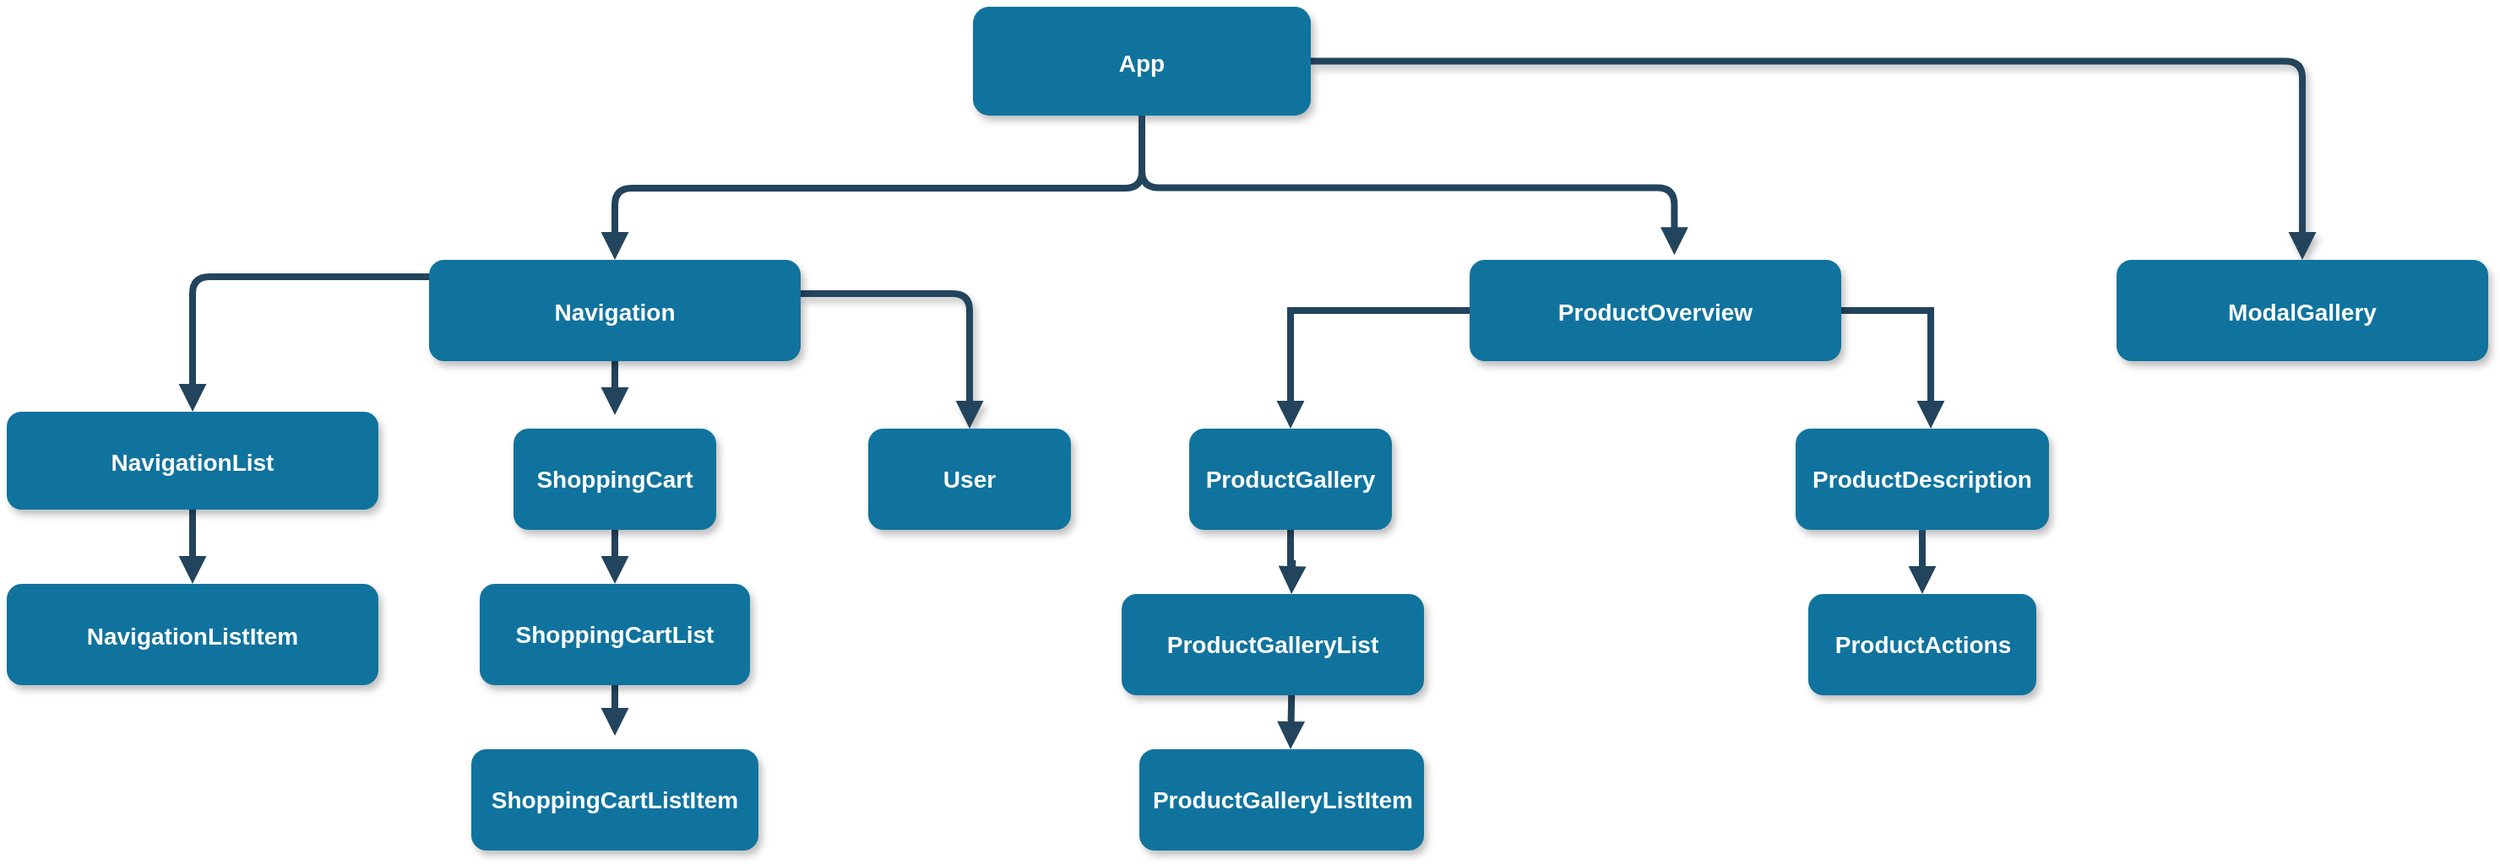 <mxfile version="21.1.2" type="device">
  <diagram name="Page-1" id="97916047-d0de-89f5-080d-49f4d83e522f">
    <mxGraphModel dx="1468" dy="942" grid="1" gridSize="10" guides="1" tooltips="1" connect="1" arrows="1" fold="1" page="1" pageScale="1.5" pageWidth="1169" pageHeight="827" background="none" math="0" shadow="0">
      <root>
        <mxCell id="0" />
        <mxCell id="1" parent="0" />
        <mxCell id="wfQN2HbRyZ9VnJTfPjWH-97" style="edgeStyle=orthogonalEdgeStyle;rounded=1;hachureGap=4;orthogonalLoop=1;jettySize=auto;html=1;fontFamily=Architects Daughter;fontSource=https%3A%2F%2Ffonts.googleapis.com%2Fcss%3Ffamily%3DArchitects%2BDaughter;fontSize=16;strokeColor=#23445D;strokeWidth=4;shadow=1;endArrow=block;endFill=1;" parent="1" source="2" target="wfQN2HbRyZ9VnJTfPjWH-98" edge="1">
          <mxGeometry relative="1" as="geometry">
            <mxPoint x="1390" y="290" as="targetPoint" />
          </mxGeometry>
        </mxCell>
        <mxCell id="2" value="App" style="rounded=1;fillColor=#10739E;strokeColor=none;shadow=1;gradientColor=none;fontStyle=1;fontColor=#FFFFFF;fontSize=14;" parent="1" vertex="1">
          <mxGeometry x="682" y="200" width="200" height="64.5" as="geometry" />
        </mxCell>
        <mxCell id="wfQN2HbRyZ9VnJTfPjWH-60" style="rounded=1;orthogonalLoop=1;jettySize=auto;html=1;strokeColor=#23445D;strokeWidth=4;edgeStyle=elbowEdgeStyle;endArrow=block;endFill=1;" parent="1" source="3" edge="1">
          <mxGeometry relative="1" as="geometry">
            <mxPoint x="220" y="440" as="targetPoint" />
            <Array as="points">
              <mxPoint x="220" y="360" />
              <mxPoint x="230" y="380" />
              <mxPoint x="230" y="430" />
              <mxPoint x="220" y="370" />
            </Array>
          </mxGeometry>
        </mxCell>
        <mxCell id="wfQN2HbRyZ9VnJTfPjWH-71" value="" style="rounded=1;orthogonalLoop=1;jettySize=auto;html=1;strokeColor=#23445D;strokeWidth=4;edgeStyle=elbowEdgeStyle;endArrow=block;endFill=1;" parent="1" source="3" edge="1">
          <mxGeometry relative="1" as="geometry">
            <mxPoint x="470" y="442" as="targetPoint" />
          </mxGeometry>
        </mxCell>
        <mxCell id="ad89Um5FW_GDnBtG6N6N-29" style="edgeStyle=elbowEdgeStyle;rounded=1;hachureGap=4;orthogonalLoop=1;jettySize=auto;html=1;fontFamily=Architects Daughter;fontSource=https%3A%2F%2Ffonts.googleapis.com%2Fcss%3Ffamily%3DArchitects%2BDaughter;fontSize=16;strokeColor=#23445D;strokeWidth=4;endArrow=block;endFill=1;shadow=1;entryX=0.5;entryY=0;entryDx=0;entryDy=0;" edge="1" parent="1" source="3" target="ad89Um5FW_GDnBtG6N6N-30">
          <mxGeometry relative="1" as="geometry">
            <mxPoint x="680" y="430" as="targetPoint" />
            <Array as="points">
              <mxPoint x="680" y="370" />
            </Array>
          </mxGeometry>
        </mxCell>
        <mxCell id="3" value="Navigation" style="rounded=1;fillColor=#10739E;strokeColor=none;shadow=1;gradientColor=none;fontStyle=1;fontColor=#FFFFFF;fontSize=14;" parent="1" vertex="1">
          <mxGeometry x="360" y="350" width="220" height="60" as="geometry" />
        </mxCell>
        <mxCell id="29" value="" style="edgeStyle=orthogonalEdgeStyle;elbow=vertical;strokeWidth=4;endArrow=block;endFill=1;fontStyle=1;strokeColor=#23445D;entryX=0.551;entryY=-0.049;entryDx=0;entryDy=0;entryPerimeter=0;exitX=0.5;exitY=1;exitDx=0;exitDy=0;" parent="1" source="2" target="wfQN2HbRyZ9VnJTfPjWH-58" edge="1">
          <mxGeometry x="22" y="165.5" width="100" height="100" as="geometry">
            <mxPoint x="786" y="270" as="sourcePoint" />
            <mxPoint x="772" y="340" as="targetPoint" />
          </mxGeometry>
        </mxCell>
        <mxCell id="wfQN2HbRyZ9VnJTfPjWH-57" value="" style="edgeStyle=elbowEdgeStyle;strokeWidth=4;endArrow=block;endFill=1;fontStyle=1;strokeColor=#23445D;elbow=vertical;" parent="1" source="2" edge="1">
          <mxGeometry x="22" y="185.5" width="100" height="100" as="geometry">
            <mxPoint x="770" y="270" as="sourcePoint" />
            <mxPoint x="470" y="350" as="targetPoint" />
          </mxGeometry>
        </mxCell>
        <mxCell id="wfQN2HbRyZ9VnJTfPjWH-85" value="" style="edgeStyle=orthogonalEdgeStyle;rounded=0;orthogonalLoop=1;jettySize=auto;html=1;endArrow=block;endFill=1;strokeColor=#23445D;strokeWidth=4;" parent="1" source="wfQN2HbRyZ9VnJTfPjWH-58" target="wfQN2HbRyZ9VnJTfPjWH-84" edge="1">
          <mxGeometry relative="1" as="geometry" />
        </mxCell>
        <mxCell id="wfQN2HbRyZ9VnJTfPjWH-92" style="edgeStyle=orthogonalEdgeStyle;rounded=0;orthogonalLoop=1;jettySize=auto;html=1;endArrow=block;endFill=1;strokeColor=#23445D;strokeWidth=4;" parent="1" source="wfQN2HbRyZ9VnJTfPjWH-58" edge="1">
          <mxGeometry relative="1" as="geometry">
            <mxPoint x="1249" y="450" as="targetPoint" />
            <Array as="points">
              <mxPoint x="1249" y="380" />
            </Array>
          </mxGeometry>
        </mxCell>
        <mxCell id="wfQN2HbRyZ9VnJTfPjWH-58" value="ProductOverview" style="rounded=1;fillColor=#10739E;strokeColor=none;shadow=1;gradientColor=none;fontStyle=1;fontColor=#FFFFFF;fontSize=14;" parent="1" vertex="1">
          <mxGeometry x="976" y="350" width="220" height="60" as="geometry" />
        </mxCell>
        <mxCell id="wfQN2HbRyZ9VnJTfPjWH-69" value="" style="rounded=1;orthogonalLoop=1;jettySize=auto;html=1;strokeColor=#23445D;strokeWidth=4;edgeStyle=elbowEdgeStyle;endArrow=block;endFill=1;" parent="1" source="wfQN2HbRyZ9VnJTfPjWH-64" target="wfQN2HbRyZ9VnJTfPjWH-66" edge="1">
          <mxGeometry relative="1" as="geometry">
            <Array as="points">
              <mxPoint x="220" y="520" />
            </Array>
          </mxGeometry>
        </mxCell>
        <mxCell id="wfQN2HbRyZ9VnJTfPjWH-64" value="NavigationList" style="rounded=1;fillColor=#10739E;strokeColor=none;shadow=1;gradientColor=none;fontStyle=1;fontColor=#FFFFFF;fontSize=14;" parent="1" vertex="1">
          <mxGeometry x="110" y="440" width="220" height="58" as="geometry" />
        </mxCell>
        <mxCell id="wfQN2HbRyZ9VnJTfPjWH-66" value="NavigationListItem" style="rounded=1;fillColor=#10739E;strokeColor=none;shadow=1;gradientColor=none;fontStyle=1;fontColor=#FFFFFF;fontSize=14;" parent="1" vertex="1">
          <mxGeometry x="110" y="542" width="220" height="60" as="geometry" />
        </mxCell>
        <mxCell id="wfQN2HbRyZ9VnJTfPjWH-80" value="" style="rounded=1;orthogonalLoop=1;jettySize=auto;html=1;strokeColor=#23445D;strokeWidth=4;edgeStyle=elbowEdgeStyle;endArrow=block;endFill=1;" parent="1" source="wfQN2HbRyZ9VnJTfPjWH-77" target="wfQN2HbRyZ9VnJTfPjWH-79" edge="1">
          <mxGeometry relative="1" as="geometry" />
        </mxCell>
        <mxCell id="wfQN2HbRyZ9VnJTfPjWH-77" value="ShoppingCart" style="whiteSpace=wrap;html=1;fontSize=14;fillColor=#10739E;strokeColor=none;fontColor=#FFFFFF;rounded=1;shadow=1;gradientColor=none;fontStyle=1;" parent="1" vertex="1">
          <mxGeometry x="410" y="450" width="120" height="60" as="geometry" />
        </mxCell>
        <mxCell id="wfQN2HbRyZ9VnJTfPjWH-82" value="" style="rounded=1;orthogonalLoop=1;jettySize=auto;html=1;strokeColor=#23445D;strokeWidth=4;edgeStyle=elbowEdgeStyle;endArrow=block;endFill=1;" parent="1" source="wfQN2HbRyZ9VnJTfPjWH-79" edge="1">
          <mxGeometry relative="1" as="geometry">
            <mxPoint x="470" y="632" as="targetPoint" />
          </mxGeometry>
        </mxCell>
        <mxCell id="wfQN2HbRyZ9VnJTfPjWH-79" value="ShoppingCartList" style="whiteSpace=wrap;html=1;fontSize=14;fillColor=#10739E;strokeColor=none;fontColor=#FFFFFF;rounded=1;shadow=1;gradientColor=none;fontStyle=1;" parent="1" vertex="1">
          <mxGeometry x="390" y="542" width="160" height="60" as="geometry" />
        </mxCell>
        <mxCell id="wfQN2HbRyZ9VnJTfPjWH-81" value="ShoppingCartListItem" style="whiteSpace=wrap;html=1;fontSize=14;fillColor=#10739E;strokeColor=none;fontColor=#FFFFFF;rounded=1;shadow=1;gradientColor=none;fontStyle=1;" parent="1" vertex="1">
          <mxGeometry x="385" y="640" width="170" height="60" as="geometry" />
        </mxCell>
        <mxCell id="wfQN2HbRyZ9VnJTfPjWH-87" value="" style="edgeStyle=orthogonalEdgeStyle;rounded=0;orthogonalLoop=1;jettySize=auto;html=1;endArrow=block;endFill=1;strokeColor=#23445D;strokeWidth=4;" parent="1" source="wfQN2HbRyZ9VnJTfPjWH-84" edge="1">
          <mxGeometry relative="1" as="geometry">
            <mxPoint x="870.6" y="548" as="targetPoint" />
          </mxGeometry>
        </mxCell>
        <mxCell id="wfQN2HbRyZ9VnJTfPjWH-84" value="ProductGallery" style="whiteSpace=wrap;html=1;fontSize=14;fillColor=#10739E;strokeColor=none;fontColor=#FFFFFF;rounded=1;shadow=1;gradientColor=none;fontStyle=1;" parent="1" vertex="1">
          <mxGeometry x="810" y="450" width="120" height="60" as="geometry" />
        </mxCell>
        <mxCell id="wfQN2HbRyZ9VnJTfPjWH-89" value="" style="edgeStyle=orthogonalEdgeStyle;rounded=0;orthogonalLoop=1;jettySize=auto;html=1;endArrow=block;endFill=1;strokeColor=#23445D;strokeWidth=4;" parent="1" edge="1">
          <mxGeometry relative="1" as="geometry">
            <mxPoint x="870.6" y="608" as="sourcePoint" />
            <mxPoint x="870" y="640" as="targetPoint" />
          </mxGeometry>
        </mxCell>
        <mxCell id="wfQN2HbRyZ9VnJTfPjWH-86" value="ProductGalleryList" style="whiteSpace=wrap;html=1;fontSize=14;fillColor=#10739E;strokeColor=none;fontColor=#FFFFFF;rounded=1;shadow=1;gradientColor=none;fontStyle=1;" parent="1" vertex="1">
          <mxGeometry x="770" y="548" width="179" height="60" as="geometry" />
        </mxCell>
        <mxCell id="wfQN2HbRyZ9VnJTfPjWH-88" value="ProductGalleryListItem" style="whiteSpace=wrap;html=1;fontSize=14;fillColor=#10739E;strokeColor=none;fontColor=#FFFFFF;rounded=1;shadow=1;gradientColor=none;fontStyle=1;" parent="1" vertex="1">
          <mxGeometry x="780.5" y="640" width="168.5" height="60" as="geometry" />
        </mxCell>
        <mxCell id="wfQN2HbRyZ9VnJTfPjWH-91" value="ProductActions" style="whiteSpace=wrap;html=1;fontSize=14;fillColor=#10739E;strokeColor=none;fontColor=#FFFFFF;rounded=1;shadow=1;gradientColor=none;fontStyle=1;" parent="1" vertex="1">
          <mxGeometry x="1176.5" y="548" width="135" height="60" as="geometry" />
        </mxCell>
        <mxCell id="wfQN2HbRyZ9VnJTfPjWH-93" value="ProductDescription" style="whiteSpace=wrap;html=1;fontSize=14;fillColor=#10739E;strokeColor=none;fontColor=#FFFFFF;rounded=1;shadow=1;gradientColor=none;fontStyle=1;" parent="1" vertex="1">
          <mxGeometry x="1169" y="450" width="150" height="60" as="geometry" />
        </mxCell>
        <mxCell id="wfQN2HbRyZ9VnJTfPjWH-95" value="" style="edgeStyle=orthogonalEdgeStyle;rounded=0;orthogonalLoop=1;jettySize=auto;html=1;endArrow=block;endFill=1;strokeColor=#23445D;strokeWidth=4;entryX=0.5;entryY=0;entryDx=0;entryDy=0;exitX=0.5;exitY=1;exitDx=0;exitDy=0;" parent="1" source="wfQN2HbRyZ9VnJTfPjWH-93" target="wfQN2HbRyZ9VnJTfPjWH-91" edge="1">
          <mxGeometry relative="1" as="geometry">
            <mxPoint x="880" y="520" as="sourcePoint" />
            <mxPoint x="881" y="558" as="targetPoint" />
          </mxGeometry>
        </mxCell>
        <mxCell id="wfQN2HbRyZ9VnJTfPjWH-98" value="ModalGallery" style="rounded=1;fillColor=#10739E;strokeColor=none;shadow=1;gradientColor=none;fontStyle=1;fontColor=#FFFFFF;fontSize=14;" parent="1" vertex="1">
          <mxGeometry x="1359" y="350" width="220" height="60" as="geometry" />
        </mxCell>
        <mxCell id="ad89Um5FW_GDnBtG6N6N-30" value="User" style="whiteSpace=wrap;html=1;fontSize=14;fillColor=#10739E;strokeColor=none;fontColor=#FFFFFF;rounded=1;shadow=1;gradientColor=none;fontStyle=1;" vertex="1" parent="1">
          <mxGeometry x="620" y="450" width="120" height="60" as="geometry" />
        </mxCell>
      </root>
    </mxGraphModel>
  </diagram>
</mxfile>
